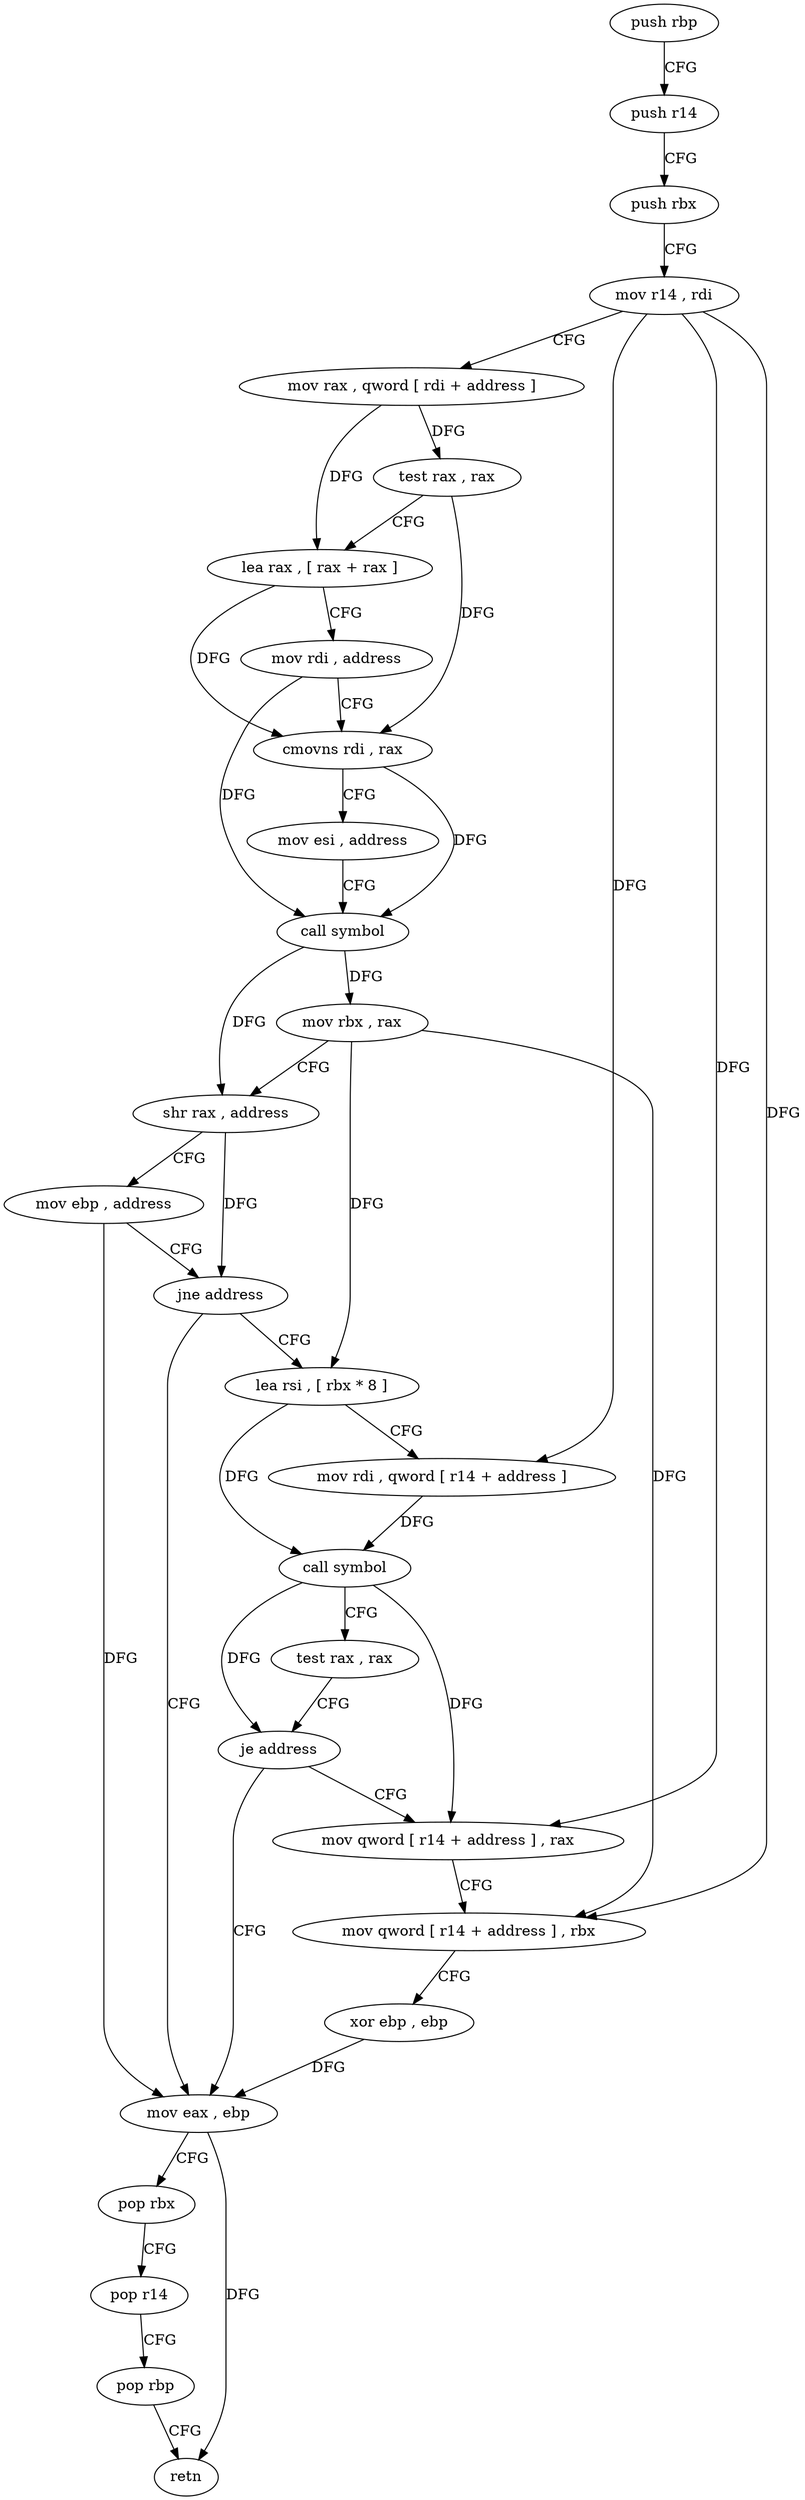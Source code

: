 digraph "func" {
"150720" [label = "push rbp" ]
"150721" [label = "push r14" ]
"150723" [label = "push rbx" ]
"150724" [label = "mov r14 , rdi" ]
"150727" [label = "mov rax , qword [ rdi + address ]" ]
"150731" [label = "test rax , rax" ]
"150734" [label = "lea rax , [ rax + rax ]" ]
"150738" [label = "mov rdi , address" ]
"150745" [label = "cmovns rdi , rax" ]
"150749" [label = "mov esi , address" ]
"150754" [label = "call symbol" ]
"150759" [label = "mov rbx , rax" ]
"150762" [label = "shr rax , address" ]
"150766" [label = "mov ebp , address" ]
"150771" [label = "jne address" ]
"150805" [label = "mov eax , ebp" ]
"150773" [label = "lea rsi , [ rbx * 8 ]" ]
"150807" [label = "pop rbx" ]
"150808" [label = "pop r14" ]
"150810" [label = "pop rbp" ]
"150811" [label = "retn" ]
"150781" [label = "mov rdi , qword [ r14 + address ]" ]
"150785" [label = "call symbol" ]
"150790" [label = "test rax , rax" ]
"150793" [label = "je address" ]
"150795" [label = "mov qword [ r14 + address ] , rax" ]
"150799" [label = "mov qword [ r14 + address ] , rbx" ]
"150803" [label = "xor ebp , ebp" ]
"150720" -> "150721" [ label = "CFG" ]
"150721" -> "150723" [ label = "CFG" ]
"150723" -> "150724" [ label = "CFG" ]
"150724" -> "150727" [ label = "CFG" ]
"150724" -> "150781" [ label = "DFG" ]
"150724" -> "150795" [ label = "DFG" ]
"150724" -> "150799" [ label = "DFG" ]
"150727" -> "150731" [ label = "DFG" ]
"150727" -> "150734" [ label = "DFG" ]
"150731" -> "150734" [ label = "CFG" ]
"150731" -> "150745" [ label = "DFG" ]
"150734" -> "150738" [ label = "CFG" ]
"150734" -> "150745" [ label = "DFG" ]
"150738" -> "150745" [ label = "CFG" ]
"150738" -> "150754" [ label = "DFG" ]
"150745" -> "150749" [ label = "CFG" ]
"150745" -> "150754" [ label = "DFG" ]
"150749" -> "150754" [ label = "CFG" ]
"150754" -> "150759" [ label = "DFG" ]
"150754" -> "150762" [ label = "DFG" ]
"150759" -> "150762" [ label = "CFG" ]
"150759" -> "150773" [ label = "DFG" ]
"150759" -> "150799" [ label = "DFG" ]
"150762" -> "150766" [ label = "CFG" ]
"150762" -> "150771" [ label = "DFG" ]
"150766" -> "150771" [ label = "CFG" ]
"150766" -> "150805" [ label = "DFG" ]
"150771" -> "150805" [ label = "CFG" ]
"150771" -> "150773" [ label = "CFG" ]
"150805" -> "150807" [ label = "CFG" ]
"150805" -> "150811" [ label = "DFG" ]
"150773" -> "150781" [ label = "CFG" ]
"150773" -> "150785" [ label = "DFG" ]
"150807" -> "150808" [ label = "CFG" ]
"150808" -> "150810" [ label = "CFG" ]
"150810" -> "150811" [ label = "CFG" ]
"150781" -> "150785" [ label = "DFG" ]
"150785" -> "150790" [ label = "CFG" ]
"150785" -> "150793" [ label = "DFG" ]
"150785" -> "150795" [ label = "DFG" ]
"150790" -> "150793" [ label = "CFG" ]
"150793" -> "150805" [ label = "CFG" ]
"150793" -> "150795" [ label = "CFG" ]
"150795" -> "150799" [ label = "CFG" ]
"150799" -> "150803" [ label = "CFG" ]
"150803" -> "150805" [ label = "DFG" ]
}
